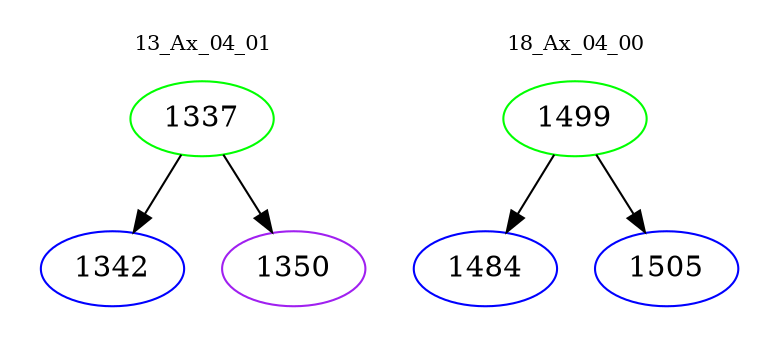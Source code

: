 digraph{
subgraph cluster_0 {
color = white
label = "13_Ax_04_01";
fontsize=10;
T0_1337 [label="1337", color="green"]
T0_1337 -> T0_1342 [color="black"]
T0_1342 [label="1342", color="blue"]
T0_1337 -> T0_1350 [color="black"]
T0_1350 [label="1350", color="purple"]
}
subgraph cluster_1 {
color = white
label = "18_Ax_04_00";
fontsize=10;
T1_1499 [label="1499", color="green"]
T1_1499 -> T1_1484 [color="black"]
T1_1484 [label="1484", color="blue"]
T1_1499 -> T1_1505 [color="black"]
T1_1505 [label="1505", color="blue"]
}
}
